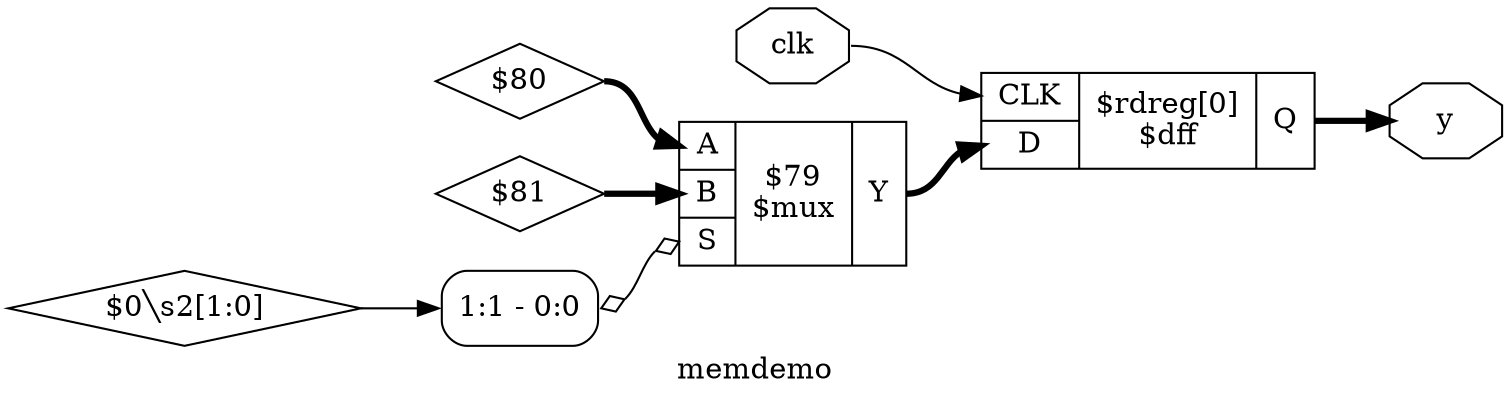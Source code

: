 digraph "memdemo" {
label="memdemo";
rankdir="LR";
remincross=true;
n5 [ shape=octagon, label="clk", color="black", fontcolor="black" ];
n6 [ shape=octagon, label="y", color="black", fontcolor="black" ];
c10 [ shape=record, label="{{<p7> CLK|<p8> D}|$rdreg[0]\n$dff|{<p9> Q}}",  ];
c15 [ shape=record, label="{{<p11> A|<p12> B|<p13> S}|$79\n$mux|{<p14> Y}}",  ];
x0 [ shape=record, style=rounded, label="<s0> 1:1 - 0:0 ", color="black", fontcolor="black" ];
x0:e -> c15:p13:w [arrowhead=odiamond, arrowtail=odiamond, dir=both, color="black", fontcolor="black", label=""];
n1 [ shape=diamond, label="$0&#9586;s2[1:0]" ];
n1:e -> x0:s0:w [color="black", fontcolor="black", label=""];
c15:p14:e -> c10:p8:w [color="black", fontcolor="black", style="setlinewidth(3)", label=""];
n3 [ shape=diamond, label="$80" ];
n3:e -> c15:p11:w [color="black", fontcolor="black", style="setlinewidth(3)", label=""];
n4 [ shape=diamond, label="$81" ];
n4:e -> c15:p12:w [color="black", fontcolor="black", style="setlinewidth(3)", label=""];
n5:e -> c10:p7:w [color="black", fontcolor="black", label=""];
c10:p9:e -> n6:w [color="black", fontcolor="black", style="setlinewidth(3)", label=""];
}
